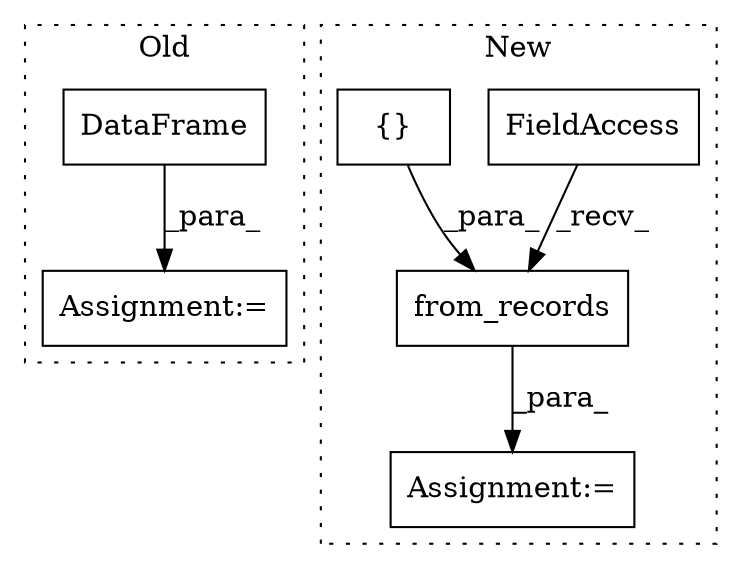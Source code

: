 digraph G {
subgraph cluster0 {
1 [label="DataFrame" a="32" s="8558,8612" l="10,1" shape="box"];
6 [label="Assignment:=" a="7" s="8550" l="1" shape="box"];
label = "Old";
style="dotted";
}
subgraph cluster1 {
2 [label="from_records" a="32" s="8888,8955" l="13,1" shape="box"];
3 [label="FieldAccess" a="22" s="8871" l="16" shape="box"];
4 [label="{}" a="4" s="8934,8954" l="1,1" shape="box"];
5 [label="Assignment:=" a="7" s="8870" l="1" shape="box"];
label = "New";
style="dotted";
}
1 -> 6 [label="_para_"];
2 -> 5 [label="_para_"];
3 -> 2 [label="_recv_"];
4 -> 2 [label="_para_"];
}